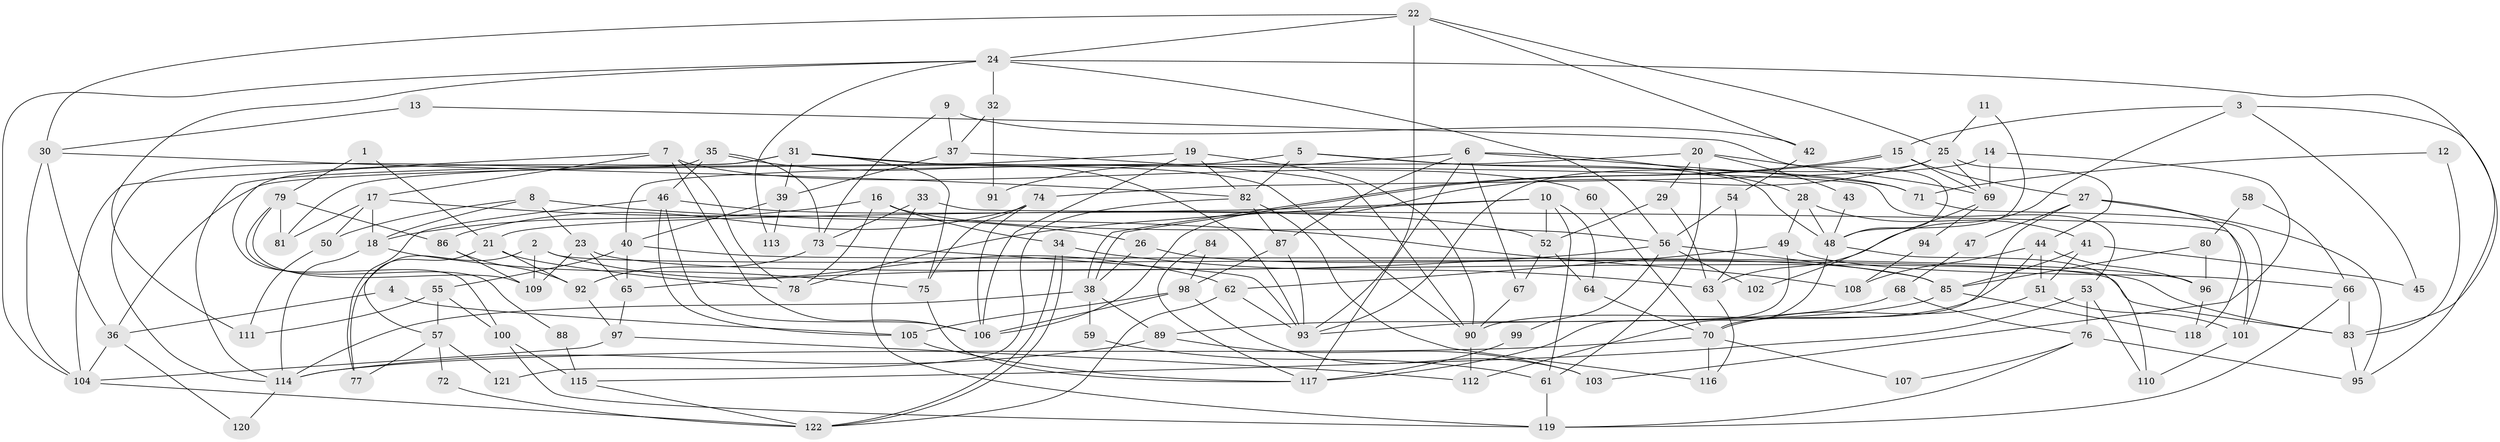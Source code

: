 // Generated by graph-tools (version 1.1) at 2025/50/03/09/25 03:50:04]
// undirected, 122 vertices, 244 edges
graph export_dot {
graph [start="1"]
  node [color=gray90,style=filled];
  1;
  2;
  3;
  4;
  5;
  6;
  7;
  8;
  9;
  10;
  11;
  12;
  13;
  14;
  15;
  16;
  17;
  18;
  19;
  20;
  21;
  22;
  23;
  24;
  25;
  26;
  27;
  28;
  29;
  30;
  31;
  32;
  33;
  34;
  35;
  36;
  37;
  38;
  39;
  40;
  41;
  42;
  43;
  44;
  45;
  46;
  47;
  48;
  49;
  50;
  51;
  52;
  53;
  54;
  55;
  56;
  57;
  58;
  59;
  60;
  61;
  62;
  63;
  64;
  65;
  66;
  67;
  68;
  69;
  70;
  71;
  72;
  73;
  74;
  75;
  76;
  77;
  78;
  79;
  80;
  81;
  82;
  83;
  84;
  85;
  86;
  87;
  88;
  89;
  90;
  91;
  92;
  93;
  94;
  95;
  96;
  97;
  98;
  99;
  100;
  101;
  102;
  103;
  104;
  105;
  106;
  107;
  108;
  109;
  110;
  111;
  112;
  113;
  114;
  115;
  116;
  117;
  118;
  119;
  120;
  121;
  122;
  1 -- 79;
  1 -- 21;
  2 -- 83;
  2 -- 109;
  2 -- 62;
  2 -- 77;
  3 -- 15;
  3 -- 63;
  3 -- 45;
  3 -- 95;
  4 -- 36;
  4 -- 105;
  5 -- 71;
  5 -- 40;
  5 -- 48;
  5 -- 82;
  6 -- 87;
  6 -- 117;
  6 -- 28;
  6 -- 67;
  6 -- 71;
  6 -- 91;
  7 -- 78;
  7 -- 106;
  7 -- 17;
  7 -- 60;
  7 -- 104;
  8 -- 50;
  8 -- 18;
  8 -- 23;
  8 -- 108;
  9 -- 73;
  9 -- 37;
  9 -- 42;
  10 -- 78;
  10 -- 64;
  10 -- 21;
  10 -- 52;
  10 -- 61;
  11 -- 25;
  11 -- 48;
  12 -- 71;
  12 -- 83;
  13 -- 48;
  13 -- 30;
  14 -- 74;
  14 -- 69;
  14 -- 103;
  15 -- 27;
  15 -- 38;
  15 -- 38;
  15 -- 69;
  16 -- 34;
  16 -- 18;
  16 -- 56;
  16 -- 78;
  17 -- 26;
  17 -- 18;
  17 -- 50;
  17 -- 81;
  18 -- 114;
  18 -- 75;
  19 -- 90;
  19 -- 82;
  19 -- 81;
  19 -- 106;
  20 -- 69;
  20 -- 61;
  20 -- 29;
  20 -- 36;
  20 -- 43;
  21 -- 92;
  21 -- 57;
  21 -- 78;
  22 -- 30;
  22 -- 93;
  22 -- 24;
  22 -- 25;
  22 -- 42;
  23 -- 83;
  23 -- 65;
  23 -- 109;
  24 -- 104;
  24 -- 32;
  24 -- 56;
  24 -- 83;
  24 -- 111;
  24 -- 113;
  25 -- 44;
  25 -- 69;
  25 -- 93;
  25 -- 106;
  26 -- 38;
  26 -- 85;
  27 -- 95;
  27 -- 70;
  27 -- 47;
  27 -- 118;
  28 -- 41;
  28 -- 48;
  28 -- 49;
  29 -- 52;
  29 -- 63;
  30 -- 104;
  30 -- 82;
  30 -- 36;
  31 -- 90;
  31 -- 75;
  31 -- 39;
  31 -- 53;
  31 -- 100;
  31 -- 114;
  32 -- 37;
  32 -- 91;
  33 -- 101;
  33 -- 73;
  33 -- 119;
  34 -- 122;
  34 -- 122;
  34 -- 63;
  35 -- 93;
  35 -- 114;
  35 -- 46;
  35 -- 73;
  36 -- 104;
  36 -- 120;
  37 -- 90;
  37 -- 39;
  38 -- 114;
  38 -- 59;
  38 -- 89;
  39 -- 40;
  39 -- 113;
  40 -- 65;
  40 -- 55;
  40 -- 96;
  41 -- 51;
  41 -- 85;
  41 -- 45;
  42 -- 54;
  43 -- 48;
  44 -- 90;
  44 -- 96;
  44 -- 51;
  44 -- 108;
  46 -- 106;
  46 -- 52;
  46 -- 77;
  46 -- 105;
  47 -- 68;
  48 -- 110;
  48 -- 112;
  49 -- 62;
  49 -- 66;
  49 -- 117;
  50 -- 111;
  51 -- 70;
  51 -- 101;
  52 -- 64;
  52 -- 67;
  53 -- 115;
  53 -- 76;
  53 -- 110;
  54 -- 56;
  54 -- 63;
  55 -- 100;
  55 -- 57;
  55 -- 111;
  56 -- 65;
  56 -- 85;
  56 -- 99;
  56 -- 102;
  57 -- 77;
  57 -- 72;
  57 -- 121;
  58 -- 66;
  58 -- 80;
  59 -- 61;
  60 -- 70;
  61 -- 119;
  62 -- 122;
  62 -- 93;
  63 -- 116;
  64 -- 70;
  65 -- 97;
  66 -- 119;
  66 -- 83;
  67 -- 90;
  68 -- 89;
  68 -- 76;
  69 -- 94;
  69 -- 102;
  70 -- 114;
  70 -- 116;
  70 -- 107;
  71 -- 101;
  72 -- 122;
  73 -- 93;
  73 -- 92;
  74 -- 86;
  74 -- 106;
  74 -- 75;
  75 -- 117;
  76 -- 95;
  76 -- 107;
  76 -- 119;
  79 -- 81;
  79 -- 109;
  79 -- 86;
  79 -- 88;
  80 -- 96;
  80 -- 85;
  82 -- 87;
  82 -- 116;
  82 -- 121;
  83 -- 95;
  84 -- 98;
  84 -- 117;
  85 -- 93;
  85 -- 118;
  86 -- 92;
  86 -- 109;
  87 -- 93;
  87 -- 98;
  88 -- 115;
  89 -- 103;
  89 -- 114;
  90 -- 112;
  92 -- 97;
  94 -- 108;
  96 -- 118;
  97 -- 104;
  97 -- 112;
  98 -- 105;
  98 -- 106;
  98 -- 103;
  99 -- 117;
  100 -- 119;
  100 -- 115;
  101 -- 110;
  104 -- 122;
  105 -- 117;
  114 -- 120;
  115 -- 122;
}
